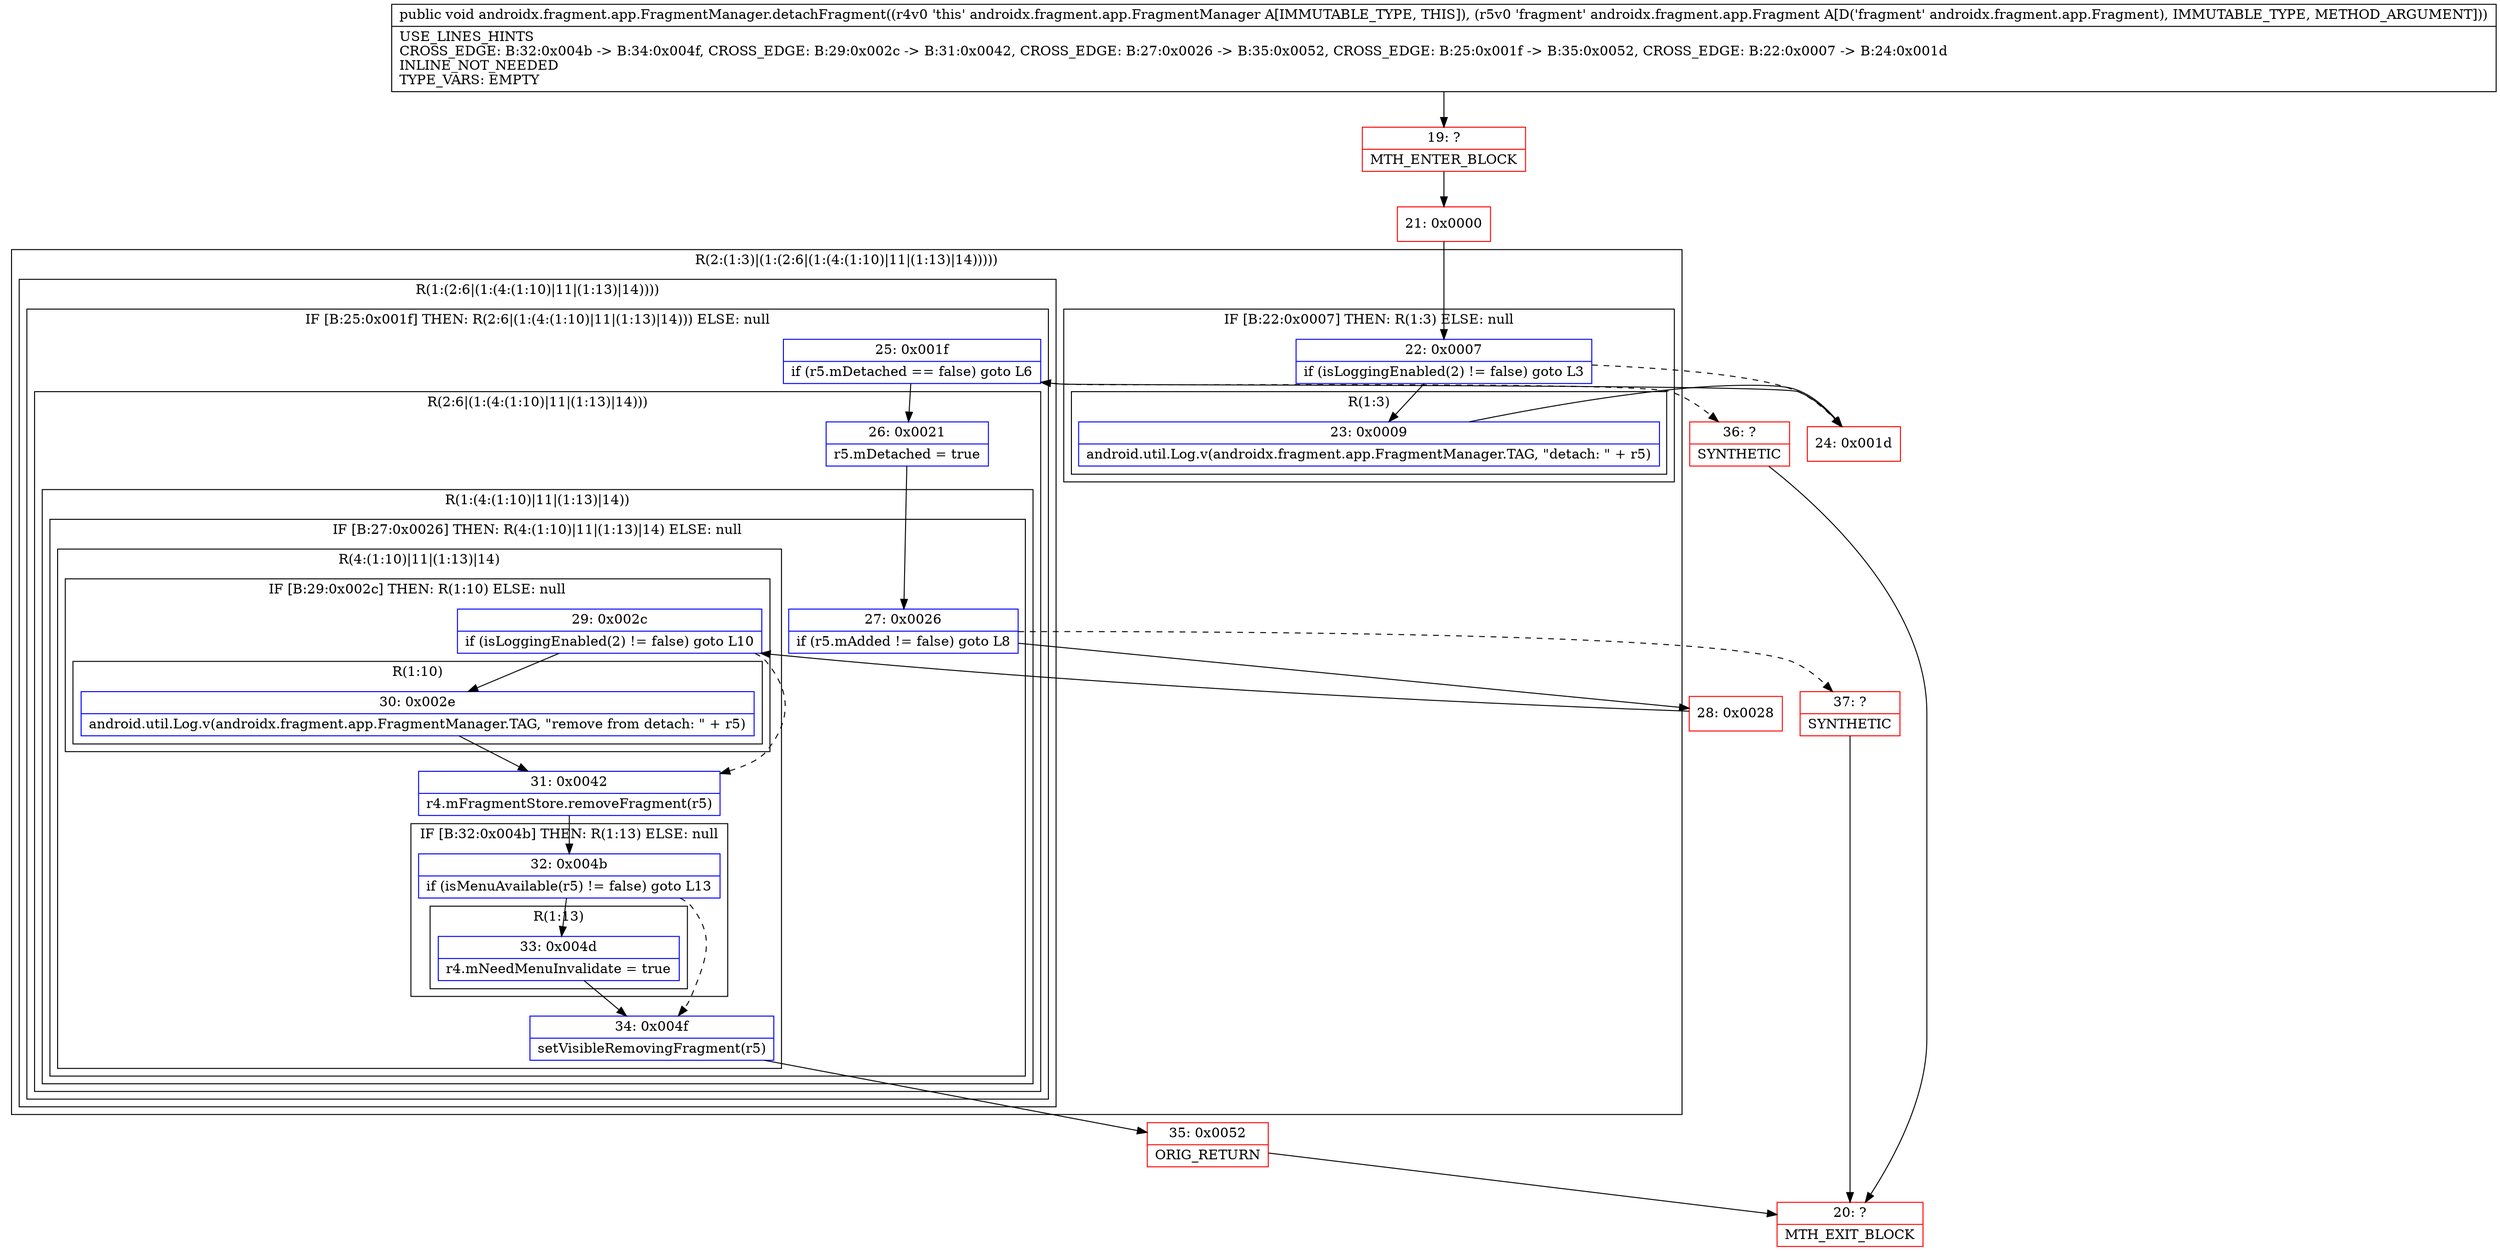 digraph "CFG forandroidx.fragment.app.FragmentManager.detachFragment(Landroidx\/fragment\/app\/Fragment;)V" {
subgraph cluster_Region_1020790301 {
label = "R(2:(1:3)|(1:(2:6|(1:(4:(1:10)|11|(1:13)|14)))))";
node [shape=record,color=blue];
subgraph cluster_IfRegion_531230552 {
label = "IF [B:22:0x0007] THEN: R(1:3) ELSE: null";
node [shape=record,color=blue];
Node_22 [shape=record,label="{22\:\ 0x0007|if (isLoggingEnabled(2) != false) goto L3\l}"];
subgraph cluster_Region_874417079 {
label = "R(1:3)";
node [shape=record,color=blue];
Node_23 [shape=record,label="{23\:\ 0x0009|android.util.Log.v(androidx.fragment.app.FragmentManager.TAG, \"detach: \" + r5)\l}"];
}
}
subgraph cluster_Region_182721649 {
label = "R(1:(2:6|(1:(4:(1:10)|11|(1:13)|14))))";
node [shape=record,color=blue];
subgraph cluster_IfRegion_1995443166 {
label = "IF [B:25:0x001f] THEN: R(2:6|(1:(4:(1:10)|11|(1:13)|14))) ELSE: null";
node [shape=record,color=blue];
Node_25 [shape=record,label="{25\:\ 0x001f|if (r5.mDetached == false) goto L6\l}"];
subgraph cluster_Region_645134711 {
label = "R(2:6|(1:(4:(1:10)|11|(1:13)|14)))";
node [shape=record,color=blue];
Node_26 [shape=record,label="{26\:\ 0x0021|r5.mDetached = true\l}"];
subgraph cluster_Region_1727040829 {
label = "R(1:(4:(1:10)|11|(1:13)|14))";
node [shape=record,color=blue];
subgraph cluster_IfRegion_1281163782 {
label = "IF [B:27:0x0026] THEN: R(4:(1:10)|11|(1:13)|14) ELSE: null";
node [shape=record,color=blue];
Node_27 [shape=record,label="{27\:\ 0x0026|if (r5.mAdded != false) goto L8\l}"];
subgraph cluster_Region_973430440 {
label = "R(4:(1:10)|11|(1:13)|14)";
node [shape=record,color=blue];
subgraph cluster_IfRegion_50639070 {
label = "IF [B:29:0x002c] THEN: R(1:10) ELSE: null";
node [shape=record,color=blue];
Node_29 [shape=record,label="{29\:\ 0x002c|if (isLoggingEnabled(2) != false) goto L10\l}"];
subgraph cluster_Region_1644121318 {
label = "R(1:10)";
node [shape=record,color=blue];
Node_30 [shape=record,label="{30\:\ 0x002e|android.util.Log.v(androidx.fragment.app.FragmentManager.TAG, \"remove from detach: \" + r5)\l}"];
}
}
Node_31 [shape=record,label="{31\:\ 0x0042|r4.mFragmentStore.removeFragment(r5)\l}"];
subgraph cluster_IfRegion_1159086061 {
label = "IF [B:32:0x004b] THEN: R(1:13) ELSE: null";
node [shape=record,color=blue];
Node_32 [shape=record,label="{32\:\ 0x004b|if (isMenuAvailable(r5) != false) goto L13\l}"];
subgraph cluster_Region_1433848313 {
label = "R(1:13)";
node [shape=record,color=blue];
Node_33 [shape=record,label="{33\:\ 0x004d|r4.mNeedMenuInvalidate = true\l}"];
}
}
Node_34 [shape=record,label="{34\:\ 0x004f|setVisibleRemovingFragment(r5)\l}"];
}
}
}
}
}
}
}
Node_19 [shape=record,color=red,label="{19\:\ ?|MTH_ENTER_BLOCK\l}"];
Node_21 [shape=record,color=red,label="{21\:\ 0x0000}"];
Node_24 [shape=record,color=red,label="{24\:\ 0x001d}"];
Node_28 [shape=record,color=red,label="{28\:\ 0x0028}"];
Node_35 [shape=record,color=red,label="{35\:\ 0x0052|ORIG_RETURN\l}"];
Node_20 [shape=record,color=red,label="{20\:\ ?|MTH_EXIT_BLOCK\l}"];
Node_37 [shape=record,color=red,label="{37\:\ ?|SYNTHETIC\l}"];
Node_36 [shape=record,color=red,label="{36\:\ ?|SYNTHETIC\l}"];
MethodNode[shape=record,label="{public void androidx.fragment.app.FragmentManager.detachFragment((r4v0 'this' androidx.fragment.app.FragmentManager A[IMMUTABLE_TYPE, THIS]), (r5v0 'fragment' androidx.fragment.app.Fragment A[D('fragment' androidx.fragment.app.Fragment), IMMUTABLE_TYPE, METHOD_ARGUMENT]))  | USE_LINES_HINTS\lCROSS_EDGE: B:32:0x004b \-\> B:34:0x004f, CROSS_EDGE: B:29:0x002c \-\> B:31:0x0042, CROSS_EDGE: B:27:0x0026 \-\> B:35:0x0052, CROSS_EDGE: B:25:0x001f \-\> B:35:0x0052, CROSS_EDGE: B:22:0x0007 \-\> B:24:0x001d\lINLINE_NOT_NEEDED\lTYPE_VARS: EMPTY\l}"];
MethodNode -> Node_19;Node_22 -> Node_23;
Node_22 -> Node_24[style=dashed];
Node_23 -> Node_24;
Node_25 -> Node_26;
Node_25 -> Node_36[style=dashed];
Node_26 -> Node_27;
Node_27 -> Node_28;
Node_27 -> Node_37[style=dashed];
Node_29 -> Node_30;
Node_29 -> Node_31[style=dashed];
Node_30 -> Node_31;
Node_31 -> Node_32;
Node_32 -> Node_33;
Node_32 -> Node_34[style=dashed];
Node_33 -> Node_34;
Node_34 -> Node_35;
Node_19 -> Node_21;
Node_21 -> Node_22;
Node_24 -> Node_25;
Node_28 -> Node_29;
Node_35 -> Node_20;
Node_37 -> Node_20;
Node_36 -> Node_20;
}

